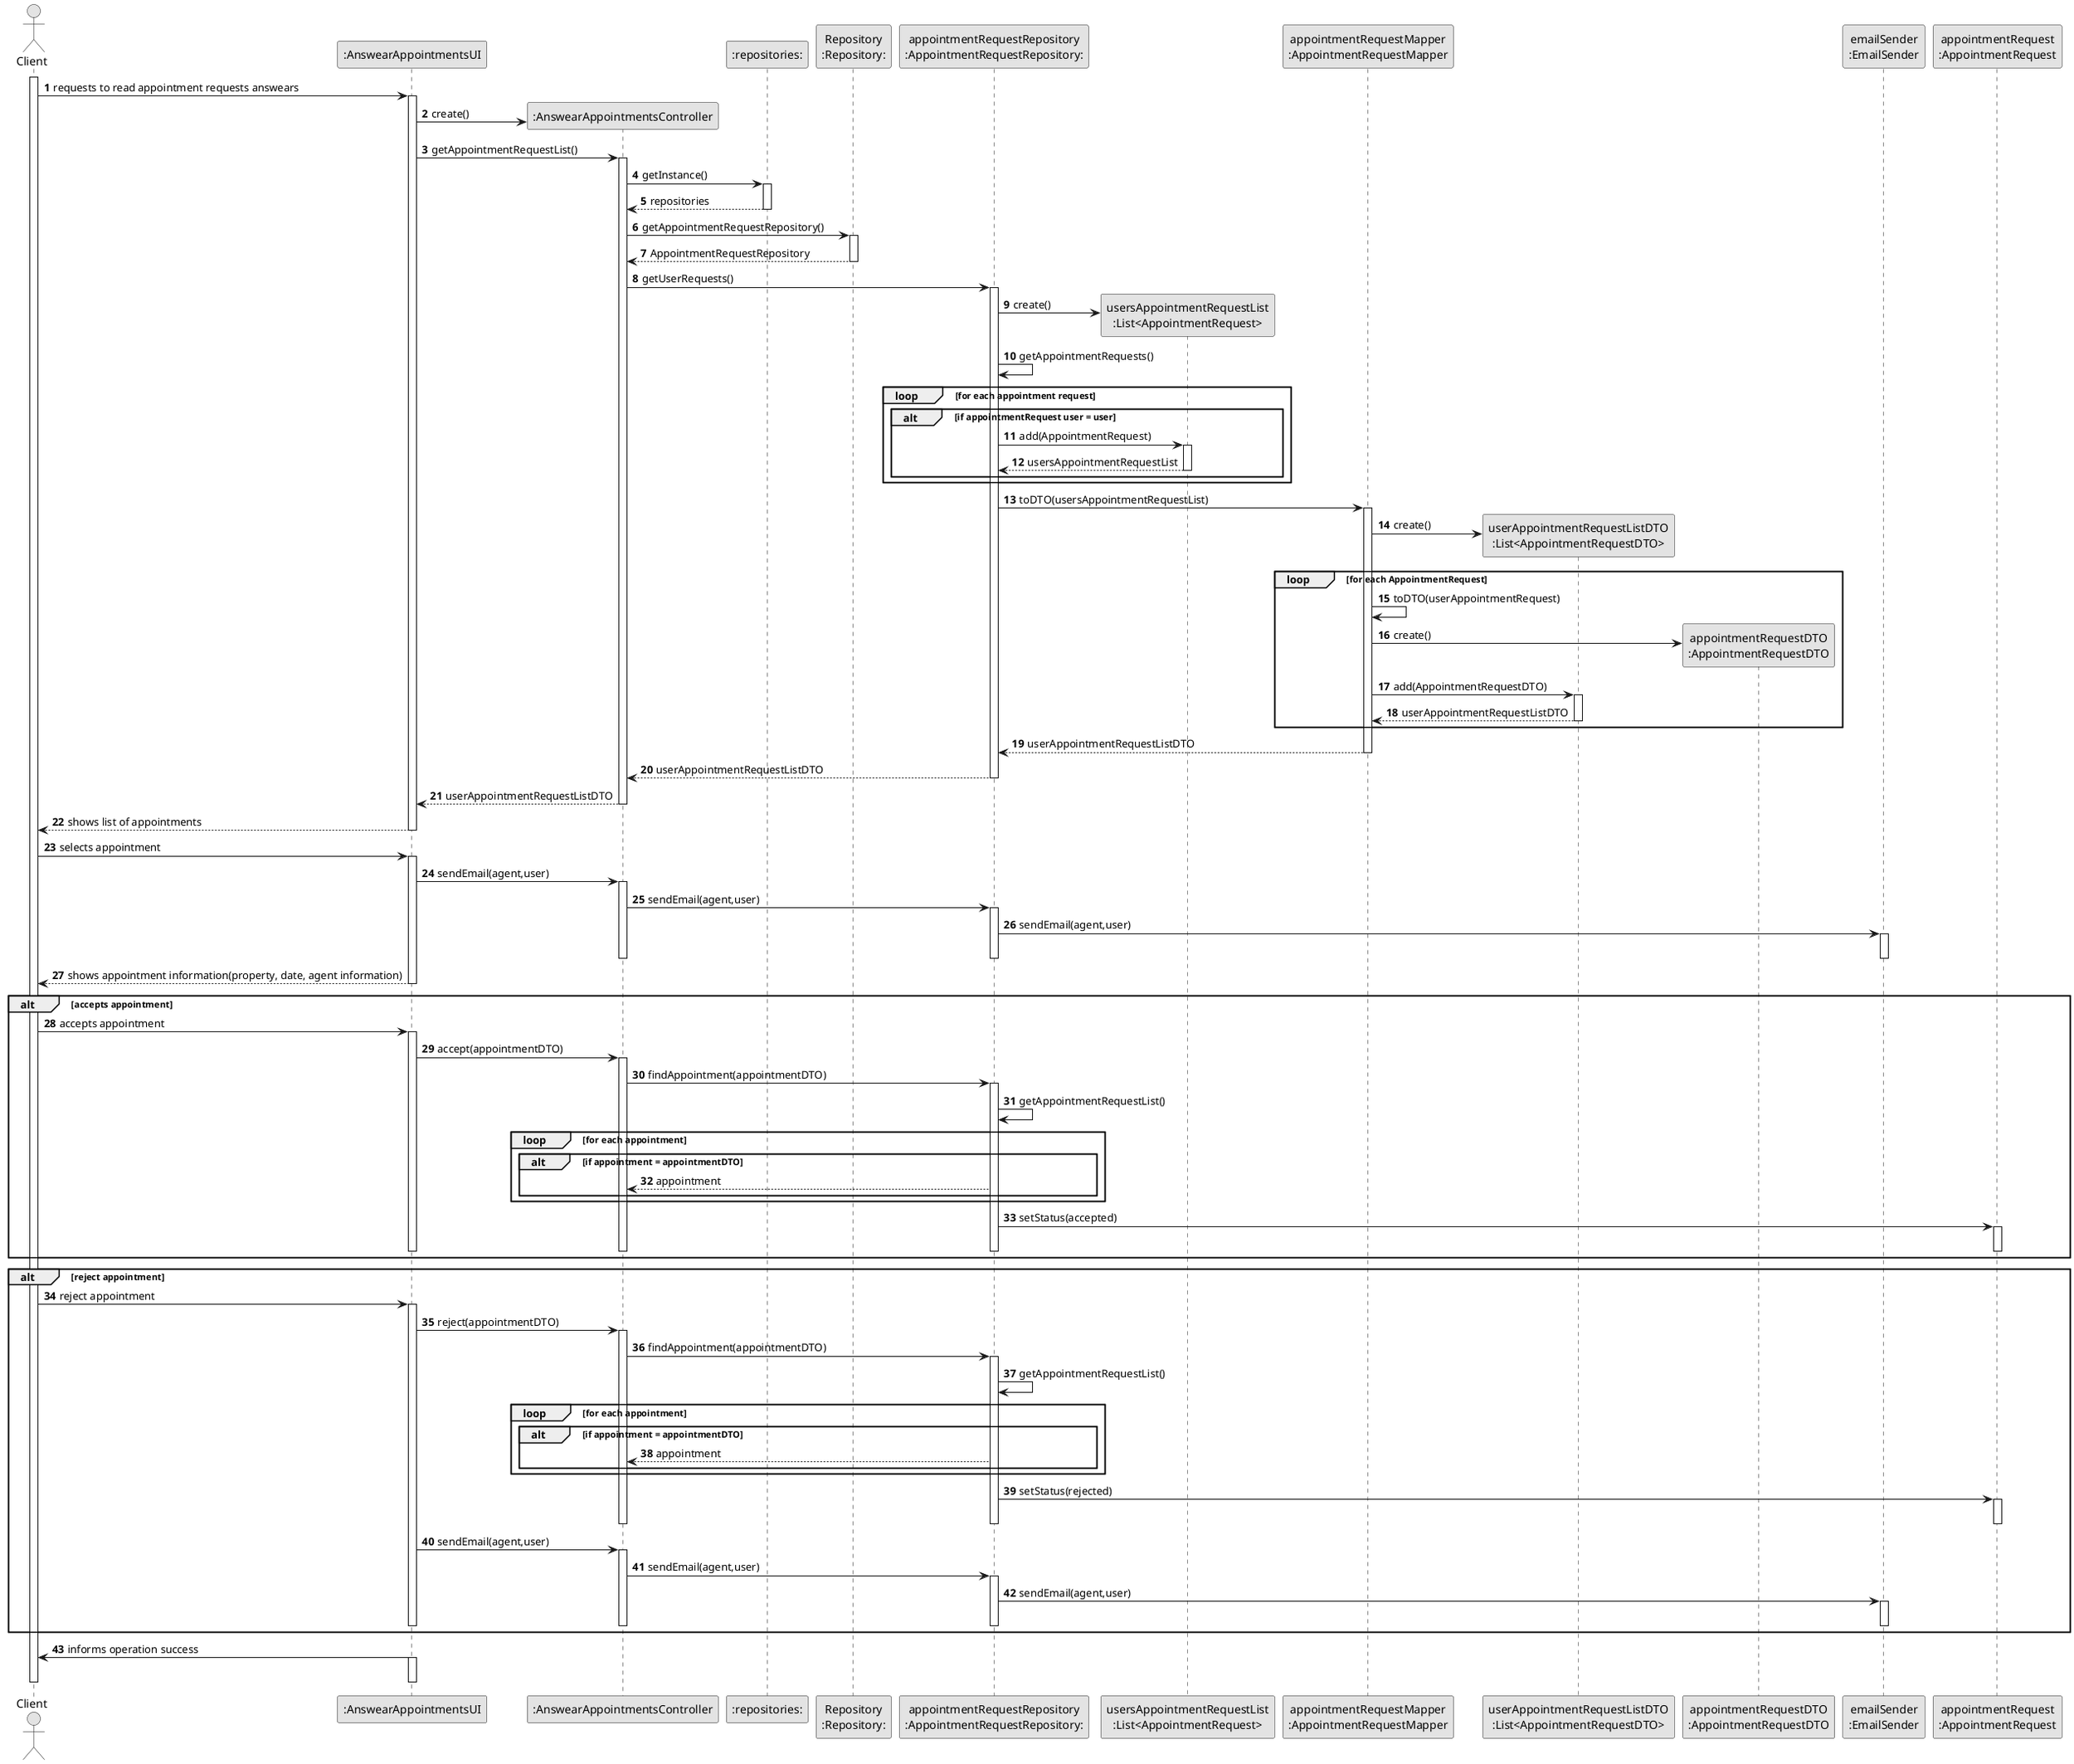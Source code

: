 @startuml
skinparam monochrome true
skinparam packageStyle rectangle
skinparam shadowing false

autonumber

'hide footbox
actor "Client" as net
participant ":AnswearAppointmentsUI" as UI
participant ":AnswearAppointmentsController" as CTRL
participant ":repositories:" as rep
participant "Repository\n:Repository:" as ST
participant "appointmentRequestRepository\n:AppointmentRequestRepository:" as STORE
participant "usersAppointmentRequestList\n:List<AppointmentRequest>" as LIST
participant "appointmentRequestMapper\n:AppointmentRequestMapper" as AMAP
participant "userAppointmentRequestListDTO\n:List<AppointmentRequestDTO>" as LISTDTO
participant "appointmentRequestDTO\n:AppointmentRequestDTO" as ADTO
participant "emailSender\n:EmailSender" as EMAIL
participant "appointmentRequest\n:AppointmentRequest" as APP


activate net

net -> UI : requests to read appointment requests answears

activate UI
UI -> CTRL** : create()

UI-> CTRL: getAppointmentRequestList()
activate CTRL


CTRL -> rep:getInstance()
activate rep
rep-->CTRL:repositories
deactivate rep
CTRL -> ST: getAppointmentRequestRepository()
activate ST
ST-->CTRL:AppointmentRequestRepository
deactivate ST
CTRL->STORE:getUserRequests()
activate STORE
STORE-> LIST** : create()
STORE->STORE:getAppointmentRequests()
loop for each appointment request
alt if appointmentRequest user = user
STORE->LIST:add(AppointmentRequest)
activate LIST
LIST-->STORE:usersAppointmentRequestList
deactivate LIST
end
end
STORE->AMAP:toDTO(usersAppointmentRequestList)
activate AMAP
AMAP->LISTDTO**:create()

loop for each AppointmentRequest
AMAP->AMAP:toDTO(userAppointmentRequest)
AMAP->ADTO**:create()
AMAP->LISTDTO:add(AppointmentRequestDTO)
activate LISTDTO
LISTDTO-->AMAP:userAppointmentRequestListDTO
deactivate LISTDTO
end

AMAP-->STORE:userAppointmentRequestListDTO
deactivate
STORE-->CTRL:userAppointmentRequestListDTO
deactivate
CTRL-->UI:userAppointmentRequestListDTO
deactivate

UI-->net:shows list of appointments

deactivate UI
net->UI:selects appointment
activate UI
UI->CTRL:sendEmail(agent,user)
activate CTRL
CTRL->STORE:sendEmail(agent,user)
activate STORE
STORE->EMAIL:sendEmail(agent,user)
activate EMAIL
deactivate
deactivate
deactivate
UI-->net:shows appointment information(property, date, agent information)
deactivate

alt accepts appointment
   net->UI:accepts appointment
   activate UI
   UI->CTRL:accept(appointmentDTO)
   activate CTRL
   CTRL->STORE:findAppointment(appointmentDTO)
   activate STORE
   STORE->STORE:getAppointmentRequestList()

   loop for each appointment
   alt if appointment = appointmentDTO
   STORE-->CTRL:appointment
   end
   end
   STORE->APP:setStatus(accepted)
   activate APP
   deactivate
   deactivate
   deactivate
   deactivate
   end
   alt reject appointment
   net->UI:reject appointment
   activate UI
   UI->CTRL:reject(appointmentDTO)
   activate CTRL
   CTRL->STORE:findAppointment(appointmentDTO)
   activate STORE
   STORE->STORE:getAppointmentRequestList()

   loop for each appointment
   alt if appointment = appointmentDTO
   STORE-->CTRL:appointment
   end
   end
   STORE->APP:setStatus(rejected)
   activate APP
   deactivate
   deactivate
   deactivate

   UI->CTRL:sendEmail(agent,user)
   activate CTRL
   CTRL->STORE:sendEmail(agent,user)
   activate STORE
   STORE->EMAIL:sendEmail(agent,user)
   activate EMAIL
   deactivate
   deactivate
   deactivate
   deactivate UI
   end

UI->net: informs operation success
activate UI
deactivate UI


deactivate net
@enduml